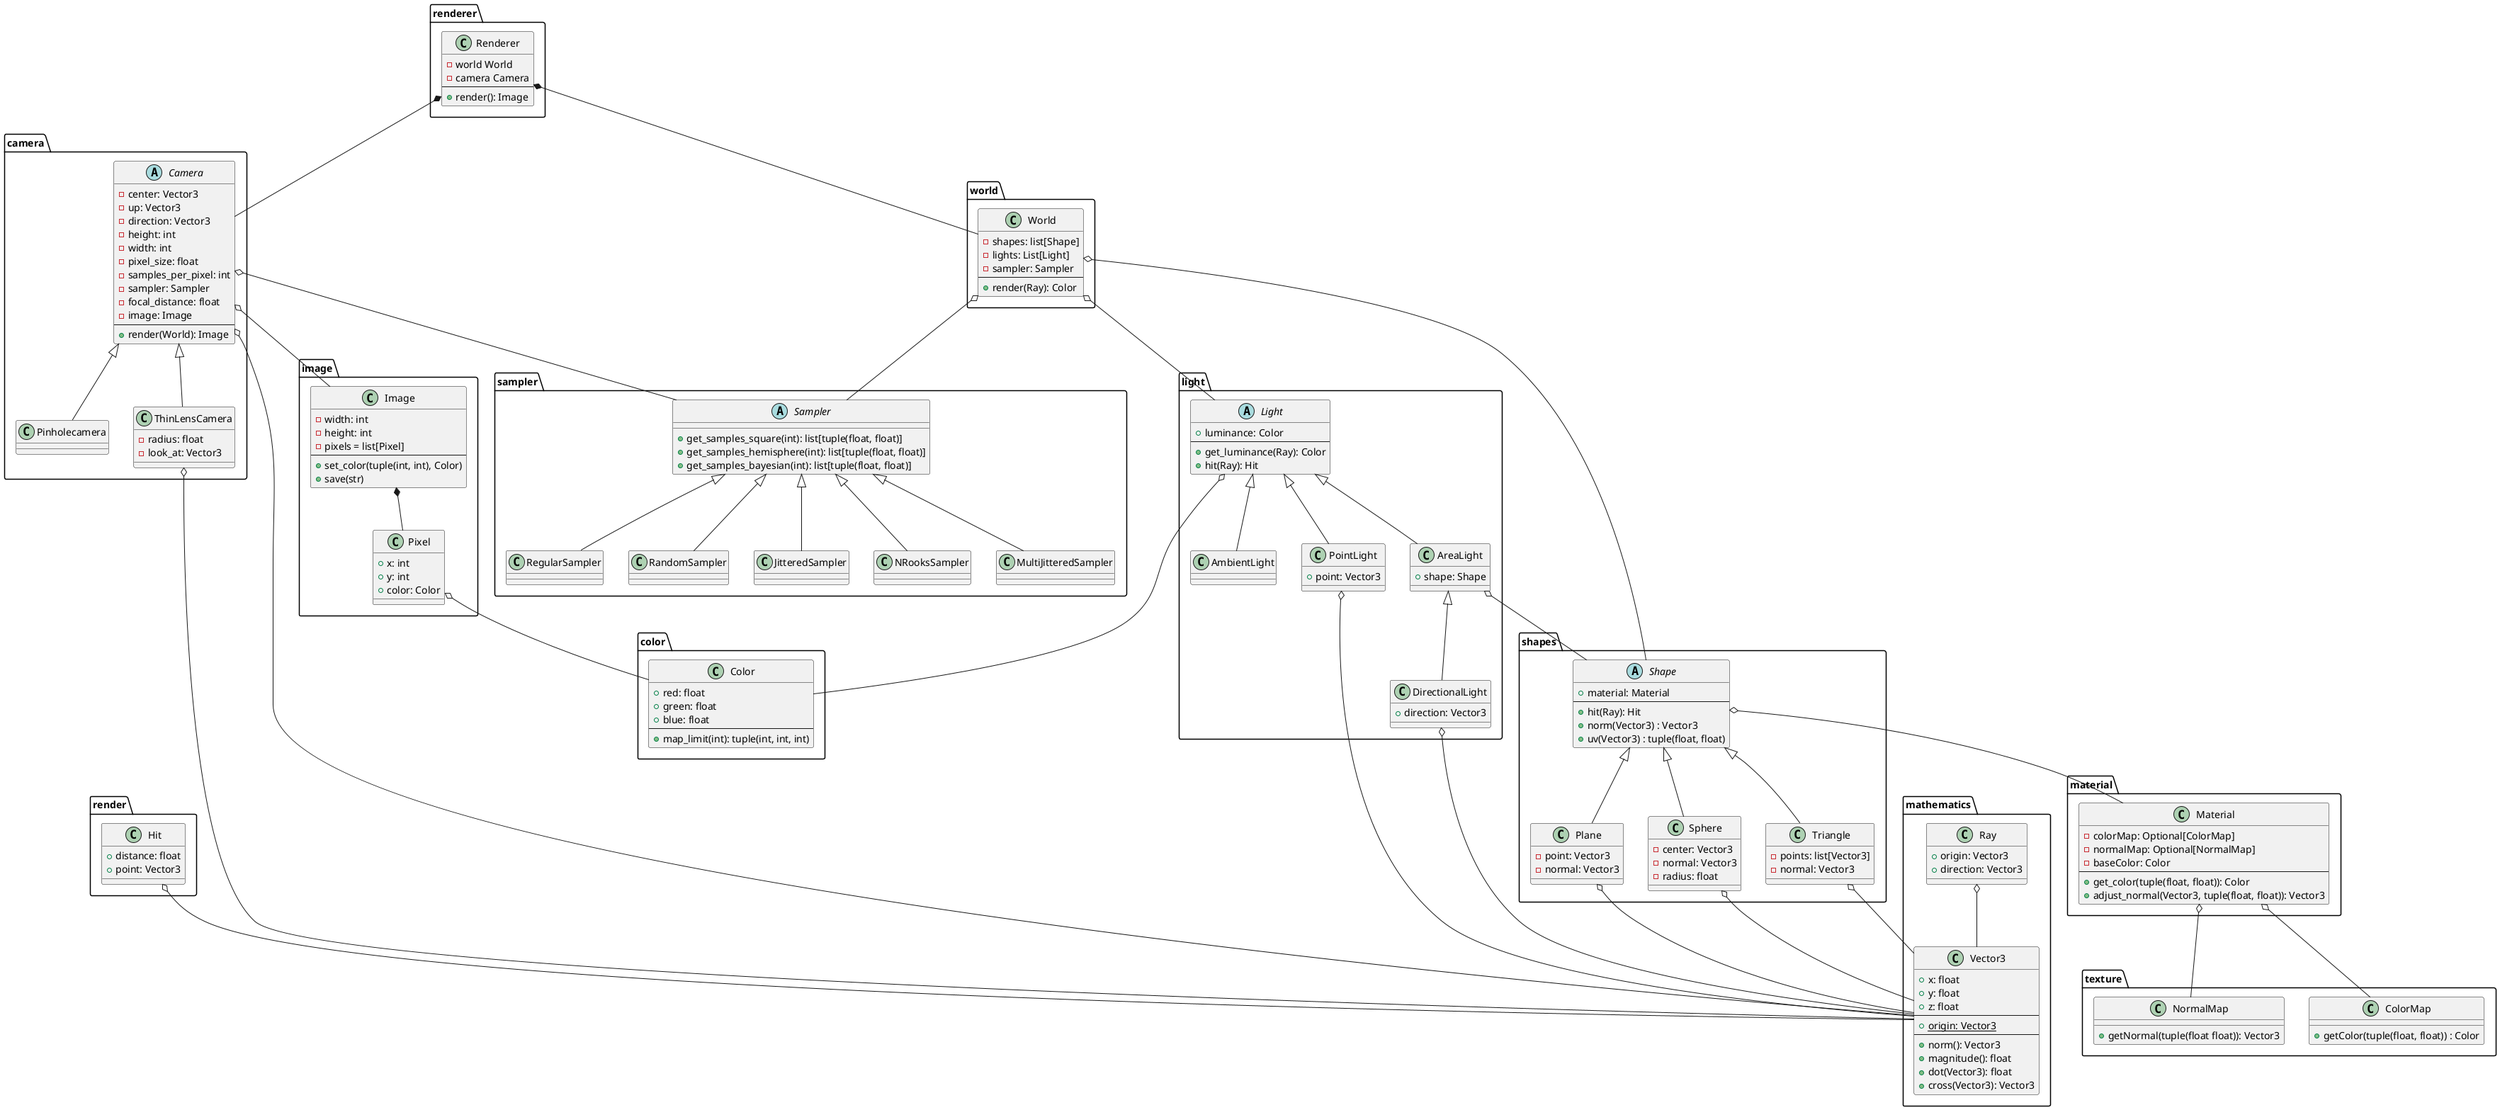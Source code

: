 @startuml

set separator ::

class mathematics::Vector3 {
    + x: float
    + y: float
    + z: float
    ---
    + {static} origin: Vector3
    ---
    + norm(): Vector3
    + magnitude(): float
    + dot(Vector3): float
    + cross(Vector3): Vector3
}

class mathematics::Ray {
    + origin: Vector3
    + direction: Vector3
}

Ray o-- Vector3


class render::Hit {
    + distance: float
    + point: Vector3
}
Hit o-- Vector3

abstract class shapes::Shape {
    + material: Material
    ---
    + hit(Ray): Hit
    + norm(Vector3) : Vector3
    + uv(Vector3) : tuple(float, float)
}

shapes::Shape o-- material::Material

class shapes::Plane extends shapes::Shape {
    - point: Vector3
    - normal: Vector3
}

class shapes::Sphere extends shapes::Shape {
    - center: Vector3
    - normal: Vector3
    - radius: float
}

class shapes::Triangle extends shapes::Shape {
    - points: list[Vector3]
    - normal: Vector3
}

Plane o-- Vector3
Sphere o-- Vector3
Triangle o-- Vector3

class color::Color {
    + red: float
    + green: float
    + blue: float
    ---
    + map_limit(int): tuple(int, int, int)
}

class image::Pixel {
    + x: int
    + y: int
    + color: Color
}

class image::Image {
    - width: int
    - height: int
    - pixels = list[Pixel]
    ---
    + set_color(tuple(int, int), Color)
    + save(str)
}
Image *-- Pixel
Pixel o-- Color

abstract class light::Light {
    + luminance: Color
    ---
    + get_luminance(Ray): Color
    + hit(Ray): Hit
}
Light o-- Color

class light::AmbientLight extends light::Light {

}

class light::PointLight extends light::Light {
    + point: Vector3
}

PointLight o-- Vector3

class light::AreaLight extends light::Light {
    + shape: Shape
}
AreaLight o-- Shape

class light::DirectionalLight extends light::AreaLight {
    + direction: Vector3
}
DirectionalLight o-- Vector3


abstract class sampler::Sampler {
    + get_samples_square(int): list[tuple(float, float)]
    + get_samples_hemisphere(int): list[tuple(float, float)]
    + get_samples_bayesian(int): list[tuple(float, float)]
}

class sampler::RegularSampler extends sampler::Sampler {

}

class sampler::RandomSampler extends sampler::Sampler {

}

class sampler::JitteredSampler extends sampler::Sampler {

}

class sampler::NRooksSampler extends sampler::Sampler {

}

class sampler::MultiJitteredSampler extends sampler::Sampler {

}

class texture::ColorMap {
    + getColor(tuple(float, float)) : Color
}

class texture::NormalMap {
    + getNormal(tuple(float float)): Vector3
}

class material::Material {
    - colorMap: Optional[ColorMap]
    - normalMap: Optional[NormalMap]
    - baseColor: Color
    ---
    + get_color(tuple(float, float)): Color
    + adjust_normal(Vector3, tuple(float, float)): Vector3
}

Material o-- ColorMap
Material o-- NormalMap

class world::World {
    - shapes: list[Shape]
    - lights: List[Light]
    - sampler: Sampler
    ---
    + render(Ray): Color
}

World o-- Light
World o-- Shape
World o-- Sampler

abstract class camera::Camera {
    - center: Vector3
    - up: Vector3
    - direction: Vector3
    - height: int
    - width: int
    - pixel_size: float
    - samples_per_pixel: int
    - sampler: Sampler
    - focal_distance: float
    - image: Image
    ---
    + render(World): Image
}

class camera::Pinholecamera extends camera::Camera {
}

class camera::ThinLensCamera extends camera::Camera {
    - radius: float
    - look_at: Vector3
}

Camera o-- Image
Camera o-- Vector3
Camera o-- Sampler
ThinLensCamera o-- Vector3


class renderer::Renderer {
    - world World
    - camera Camera
    ---
    + render(): Image
}

Renderer *-- Camera
Renderer *-- World

@enduml
